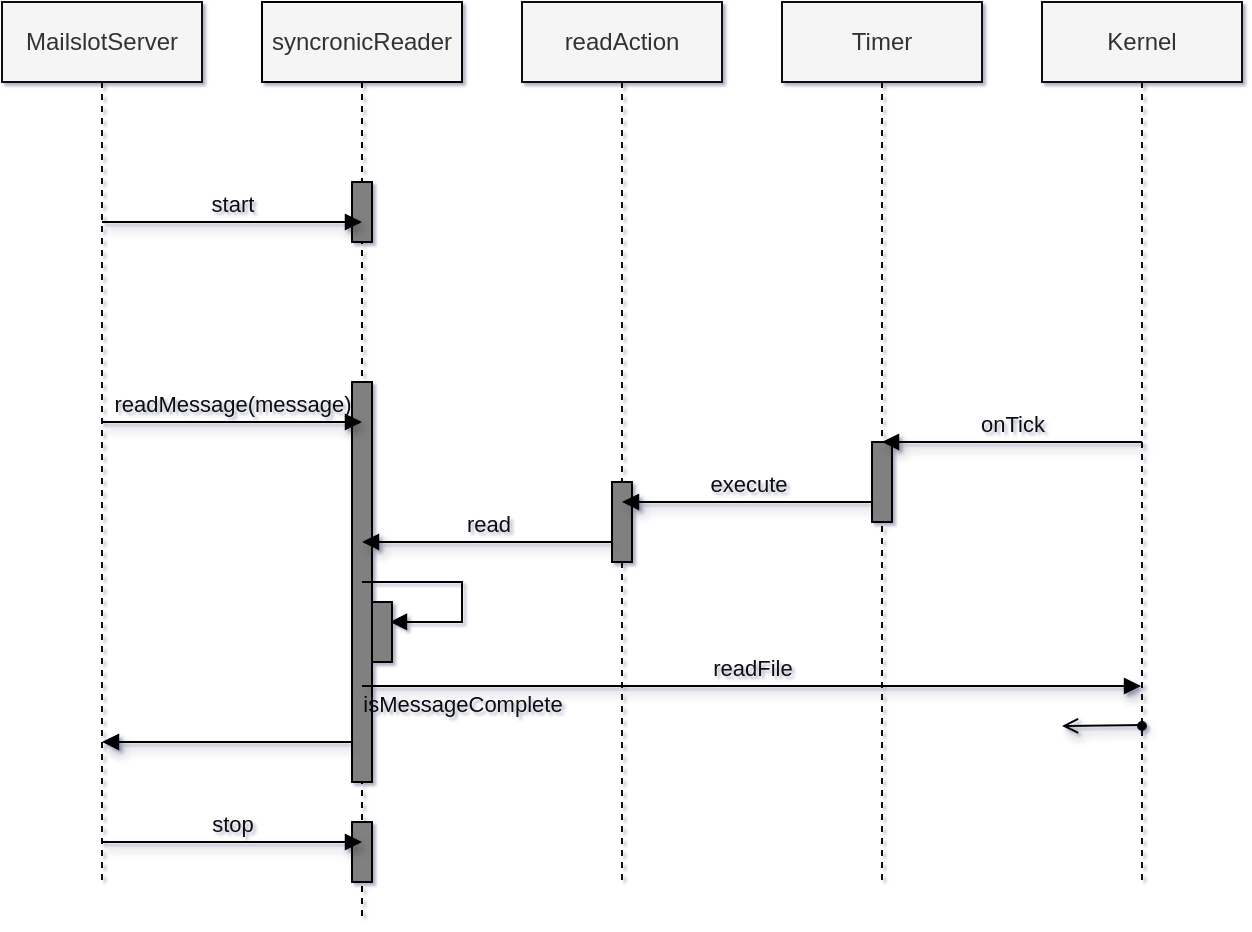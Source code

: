 <mxfile>
    <diagram id="--mjnlhZjexuZVG36Sri" name="Página-1">
        <mxGraphModel dx="820" dy="516" grid="0" gridSize="10" guides="1" tooltips="1" connect="1" arrows="1" fold="1" page="1" pageScale="1" pageWidth="827" pageHeight="1169" background="#ffffff" math="0" shadow="1">
            <root>
                <mxCell id="0"/>
                <mxCell id="1" parent="0"/>
                <mxCell id="2" value="MailslotServer" style="shape=umlLifeline;perimeter=lifelinePerimeter;whiteSpace=wrap;html=1;container=1;collapsible=0;recursiveResize=0;outlineConnect=0;fillColor=#f5f5f5;fontColor=#333333;strokeColor=#080808;" vertex="1" parent="1">
                    <mxGeometry x="70" y="60" width="100" height="440" as="geometry"/>
                </mxCell>
                <mxCell id="3" value="syncronicReader" style="shape=umlLifeline;perimeter=lifelinePerimeter;whiteSpace=wrap;html=1;container=1;collapsible=0;recursiveResize=0;outlineConnect=0;fillColor=#f5f5f5;fontColor=#333333;strokeColor=#000000;" vertex="1" parent="1">
                    <mxGeometry x="200" y="60" width="100" height="460" as="geometry"/>
                </mxCell>
                <mxCell id="4" value="" style="html=1;points=[];perimeter=orthogonalPerimeter;fillColor=#808080;" vertex="1" parent="3">
                    <mxGeometry x="45" y="90" width="10" height="30" as="geometry"/>
                </mxCell>
                <mxCell id="5" value="" style="html=1;points=[];perimeter=orthogonalPerimeter;fillColor=#808080;" vertex="1" parent="3">
                    <mxGeometry x="45" y="190" width="10" height="200" as="geometry"/>
                </mxCell>
                <mxCell id="6" value="&lt;font color=&quot;#080808&quot;&gt;start&lt;/font&gt;" style="html=1;verticalAlign=bottom;labelBackgroundColor=none;endArrow=block;endFill=1;shadow=1;strokeColor=#050505;" edge="1" parent="3">
                    <mxGeometry width="160" relative="1" as="geometry">
                        <mxPoint x="-80" y="110" as="sourcePoint"/>
                        <mxPoint x="50" y="110" as="targetPoint"/>
                    </mxGeometry>
                </mxCell>
                <mxCell id="7" value="readMessage(message)" style="html=1;verticalAlign=bottom;labelBackgroundColor=none;endArrow=block;endFill=1;shadow=1;fontColor=#080808;strokeColor=#050505;" edge="1" parent="3">
                    <mxGeometry width="160" relative="1" as="geometry">
                        <mxPoint x="-80" y="210" as="sourcePoint"/>
                        <mxPoint x="50" y="210" as="targetPoint"/>
                    </mxGeometry>
                </mxCell>
                <mxCell id="8" value="" style="html=1;points=[];perimeter=orthogonalPerimeter;fillColor=#808080;" vertex="1" parent="3">
                    <mxGeometry x="45" y="410" width="10" height="30" as="geometry"/>
                </mxCell>
                <mxCell id="23" value="&lt;font color=&quot;#080808&quot;&gt;isMessageComplete&lt;/font&gt;" style="html=1;verticalAlign=bottom;labelBackgroundColor=none;endArrow=block;endFill=1;strokeColor=#050505;rounded=0;entryX=0.9;entryY=0.333;entryDx=0;entryDy=0;entryPerimeter=0;" edge="1" parent="3" source="3" target="25">
                    <mxGeometry x="0.324" y="50" width="160" relative="1" as="geometry">
                        <mxPoint x="74" y="290" as="sourcePoint"/>
                        <mxPoint x="70" y="310" as="targetPoint"/>
                        <Array as="points">
                            <mxPoint x="100" y="290"/>
                            <mxPoint x="100" y="310"/>
                        </Array>
                        <mxPoint as="offset"/>
                    </mxGeometry>
                </mxCell>
                <mxCell id="25" value="" style="html=1;points=[];perimeter=orthogonalPerimeter;fillColor=#808080;" vertex="1" parent="3">
                    <mxGeometry x="55" y="300" width="10" height="30" as="geometry"/>
                </mxCell>
                <mxCell id="9" value="readAction" style="shape=umlLifeline;perimeter=lifelinePerimeter;whiteSpace=wrap;html=1;container=1;collapsible=0;recursiveResize=0;outlineConnect=0;strokeColor=#080808;fillColor=#f5f5f5;fontColor=#333333;" vertex="1" parent="1">
                    <mxGeometry x="330" y="60" width="100" height="440" as="geometry"/>
                </mxCell>
                <mxCell id="10" value="" style="html=1;points=[];perimeter=orthogonalPerimeter;fillColor=#808080;" vertex="1" parent="9">
                    <mxGeometry x="45" y="240" width="10" height="40" as="geometry"/>
                </mxCell>
                <mxCell id="11" value="Timer" style="shape=umlLifeline;perimeter=lifelinePerimeter;whiteSpace=wrap;html=1;container=1;collapsible=0;recursiveResize=0;outlineConnect=0;strokeColor=#080808;fillColor=#f5f5f5;fontColor=#333333;" vertex="1" parent="1">
                    <mxGeometry x="460" y="60" width="100" height="440" as="geometry"/>
                </mxCell>
                <mxCell id="12" value="" style="html=1;points=[];perimeter=orthogonalPerimeter;fillColor=#808080;" vertex="1" parent="11">
                    <mxGeometry x="45" y="220" width="10" height="40" as="geometry"/>
                </mxCell>
                <mxCell id="13" value="execute" style="html=1;verticalAlign=bottom;labelBackgroundColor=none;endArrow=block;endFill=1;shadow=1;fontColor=#080808;strokeColor=#050505;" edge="1" parent="11">
                    <mxGeometry width="160" relative="1" as="geometry">
                        <mxPoint x="45" y="250" as="sourcePoint"/>
                        <mxPoint x="-80" y="250" as="targetPoint"/>
                    </mxGeometry>
                </mxCell>
                <mxCell id="14" value="Kernel" style="shape=umlLifeline;perimeter=lifelinePerimeter;whiteSpace=wrap;html=1;container=1;collapsible=0;recursiveResize=0;outlineConnect=0;strokeColor=#080808;fillColor=#f5f5f5;fontColor=#333333;" vertex="1" parent="1">
                    <mxGeometry x="590" y="60" width="100" height="440" as="geometry"/>
                </mxCell>
                <mxCell id="15" value="onTick" style="html=1;verticalAlign=bottom;labelBackgroundColor=none;endArrow=block;endFill=1;shadow=1;fontColor=#080808;strokeColor=#050505;" edge="1" parent="14">
                    <mxGeometry width="160" relative="1" as="geometry">
                        <mxPoint x="50" y="220" as="sourcePoint"/>
                        <mxPoint x="-80" y="220" as="targetPoint"/>
                    </mxGeometry>
                </mxCell>
                <mxCell id="16" value="" style="ellipse;html=1;fillColor=#000000;labelBackgroundColor=#050505;fontColor=#080808;strokeColor=#080808;" vertex="1" parent="14">
                    <mxGeometry x="48" y="360" width="4" height="4" as="geometry"/>
                </mxCell>
                <mxCell id="17" value="" style="endArrow=open;html=1;rounded=0;align=center;verticalAlign=top;endFill=0;labelBackgroundColor=none;endSize=6;shadow=1;fontColor=#080808;strokeColor=#050505;strokeWidth=1;" edge="1" parent="14">
                    <mxGeometry relative="1" as="geometry">
                        <mxPoint x="10" y="362" as="targetPoint"/>
                        <mxPoint x="52" y="361.5" as="sourcePoint"/>
                        <Array as="points"/>
                    </mxGeometry>
                </mxCell>
                <mxCell id="18" value="readFile" style="html=1;verticalAlign=bottom;labelBackgroundColor=none;endArrow=block;endFill=1;shadow=1;fontColor=#080808;strokeColor=#050505;" edge="1" parent="1" target="14">
                    <mxGeometry width="160" relative="1" as="geometry">
                        <mxPoint x="250" y="402" as="sourcePoint"/>
                        <mxPoint x="405" y="380" as="targetPoint"/>
                        <Array as="points">
                            <mxPoint x="460" y="402"/>
                        </Array>
                    </mxGeometry>
                </mxCell>
                <mxCell id="19" value="" style="html=1;verticalAlign=bottom;labelBackgroundColor=none;endArrow=block;endFill=1;shadow=1;fontColor=#080808;strokeColor=#050505;" edge="1" parent="1">
                    <mxGeometry width="160" relative="1" as="geometry">
                        <mxPoint x="245" y="430" as="sourcePoint"/>
                        <mxPoint x="120" y="430" as="targetPoint"/>
                        <Array as="points">
                            <mxPoint x="175" y="430"/>
                        </Array>
                    </mxGeometry>
                </mxCell>
                <mxCell id="20" value="&lt;font color=&quot;#080808&quot;&gt;stop&lt;br&gt;&lt;/font&gt;" style="html=1;verticalAlign=bottom;labelBackgroundColor=none;endArrow=block;endFill=1;shadow=1;strokeColor=#050505;" edge="1" parent="1">
                    <mxGeometry width="160" relative="1" as="geometry">
                        <mxPoint x="120" y="480" as="sourcePoint"/>
                        <mxPoint x="250" y="480" as="targetPoint"/>
                    </mxGeometry>
                </mxCell>
                <mxCell id="21" value="read" style="html=1;verticalAlign=bottom;labelBackgroundColor=none;endArrow=block;endFill=1;shadow=1;fontColor=#080808;strokeColor=#050505;" edge="1" parent="1">
                    <mxGeometry width="160" relative="1" as="geometry">
                        <mxPoint x="375" y="330" as="sourcePoint"/>
                        <mxPoint x="250" y="330" as="targetPoint"/>
                    </mxGeometry>
                </mxCell>
            </root>
        </mxGraphModel>
    </diagram>
</mxfile>